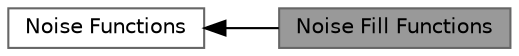digraph "Noise Fill Functions"
{
 // LATEX_PDF_SIZE
  bgcolor="transparent";
  edge [fontname=Helvetica,fontsize=10,labelfontname=Helvetica,labelfontsize=10];
  node [fontname=Helvetica,fontsize=10,shape=box,height=0.2,width=0.4];
  rankdir=LR;
  Node2 [id="Node000002",label="Noise Functions",height=0.2,width=0.4,color="grey40", fillcolor="white", style="filled",URL="$d8/d5c/group___noise.html",tooltip="Functions to generate and fill arrays with noise."];
  Node1 [id="Node000001",label="Noise Fill Functions",height=0.2,width=0.4,color="gray40", fillcolor="grey60", style="filled", fontcolor="black",tooltip="Functions to fill a buffer with noise data."];
  Node2->Node1 [shape=plaintext, dir="back", style="solid"];
}

